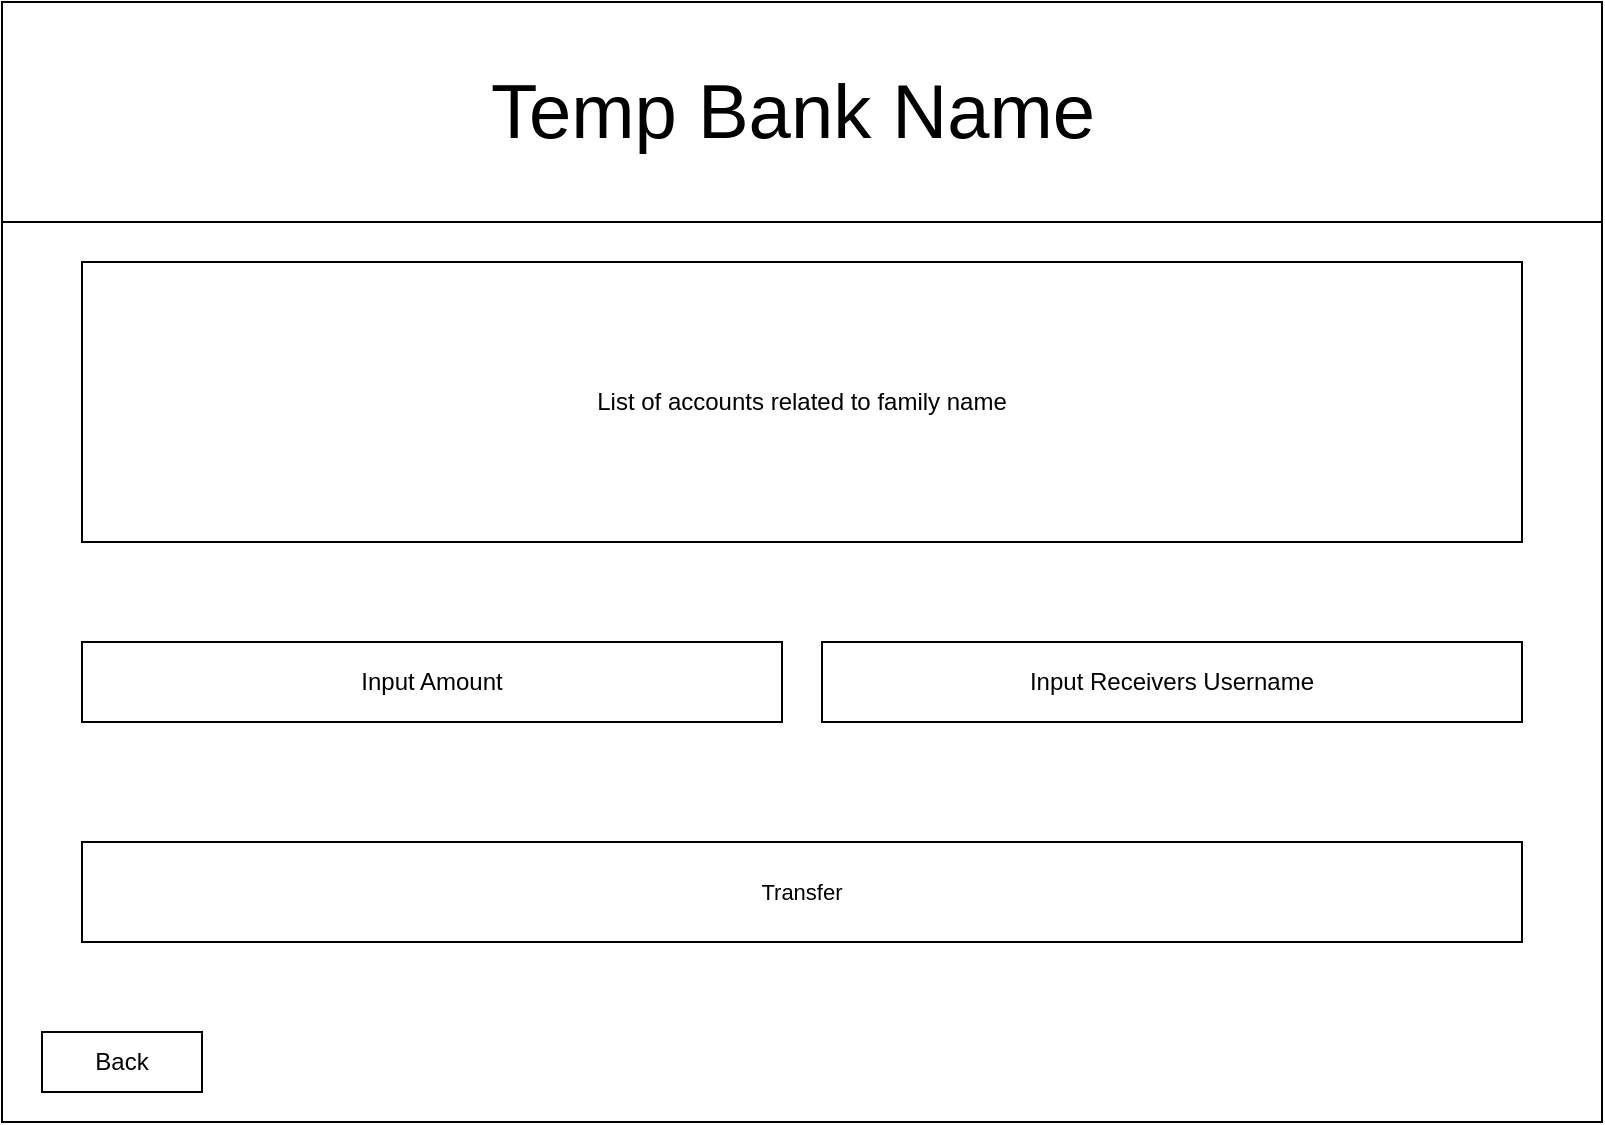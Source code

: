 <mxfile>
    <diagram id="hO9lWzpSii2Baq0QIzLm" name="Page-1">
        <mxGraphModel dx="1770" dy="1190" grid="1" gridSize="10" guides="1" tooltips="1" connect="1" arrows="1" fold="1" page="1" pageScale="1" pageWidth="850" pageHeight="1100" math="0" shadow="0">
            <root>
                <mxCell id="0"/>
                <mxCell id="1" parent="0"/>
                <mxCell id="6" value="" style="rounded=0;whiteSpace=wrap;html=1;" parent="1" vertex="1">
                    <mxGeometry x="30" y="20" width="800" height="560" as="geometry"/>
                </mxCell>
                <mxCell id="7" value="" style="rounded=0;whiteSpace=wrap;html=1;" parent="1" vertex="1">
                    <mxGeometry x="30" y="20" width="800" height="110" as="geometry"/>
                </mxCell>
                <mxCell id="16" value="&lt;font style=&quot;font-size: 38px;&quot;&gt;Temp Bank Name&lt;/font&gt;&lt;span style=&quot;&quot;&gt;&lt;/span&gt;" style="text;html=1;strokeColor=none;fillColor=none;align=center;verticalAlign=middle;whiteSpace=wrap;rounded=0;" parent="1" vertex="1">
                    <mxGeometry x="218" y="60" width="415" height="30" as="geometry"/>
                </mxCell>
                <mxCell id="17" value="" style="rounded=0;whiteSpace=wrap;html=1;" parent="1" vertex="1">
                    <mxGeometry x="50" y="535" width="80" height="30" as="geometry"/>
                </mxCell>
                <mxCell id="18" value="Back" style="text;html=1;strokeColor=none;fillColor=none;align=center;verticalAlign=middle;whiteSpace=wrap;rounded=0;" parent="1" vertex="1">
                    <mxGeometry x="60" y="535" width="60" height="30" as="geometry"/>
                </mxCell>
                <mxCell id="19" value="List of accounts related to family name" style="rounded=0;whiteSpace=wrap;html=1;" vertex="1" parent="1">
                    <mxGeometry x="70" y="150" width="720" height="140" as="geometry"/>
                </mxCell>
                <mxCell id="20" value="Input Amount" style="rounded=0;whiteSpace=wrap;html=1;" vertex="1" parent="1">
                    <mxGeometry x="70" y="340" width="350" height="40" as="geometry"/>
                </mxCell>
                <mxCell id="21" value="Input Receivers Username" style="rounded=0;whiteSpace=wrap;html=1;" vertex="1" parent="1">
                    <mxGeometry x="440" y="340" width="350" height="40" as="geometry"/>
                </mxCell>
                <mxCell id="22" value="Transfer" style="rounded=0;whiteSpace=wrap;html=1;fontSize=11;" vertex="1" parent="1">
                    <mxGeometry x="70" y="440" width="720" height="50" as="geometry"/>
                </mxCell>
            </root>
        </mxGraphModel>
    </diagram>
</mxfile>